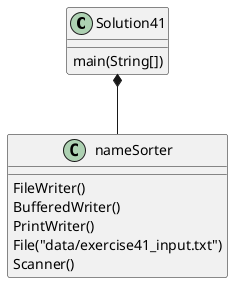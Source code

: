 @startuml
class Solution41 {
    main(String[])
}

Solution41 *-- nameSorter

 class nameSorter{
 FileWriter()
 BufferedWriter()
 PrintWriter()
 File("data/exercise41_input.txt")
 Scanner()
 }

@enduml